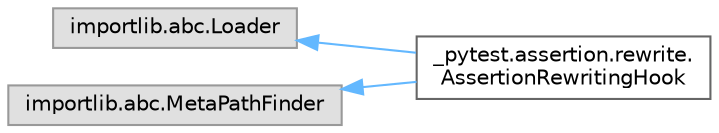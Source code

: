 digraph "Graphical Class Hierarchy"
{
 // LATEX_PDF_SIZE
  bgcolor="transparent";
  edge [fontname=Helvetica,fontsize=10,labelfontname=Helvetica,labelfontsize=10];
  node [fontname=Helvetica,fontsize=10,shape=box,height=0.2,width=0.4];
  rankdir="LR";
  Node0 [id="Node000000",label="importlib.abc.Loader",height=0.2,width=0.4,color="grey60", fillcolor="#E0E0E0", style="filled",tooltip=" "];
  Node0 -> Node1 [id="edge1945_Node000000_Node000001",dir="back",color="steelblue1",style="solid",tooltip=" "];
  Node1 [id="Node000001",label="_pytest.assertion.rewrite.\lAssertionRewritingHook",height=0.2,width=0.4,color="grey40", fillcolor="white", style="filled",URL="$class__pytest_1_1assertion_1_1rewrite_1_1_assertion_rewriting_hook.html",tooltip=" "];
  Node2 [id="Node000002",label="importlib.abc.MetaPathFinder",height=0.2,width=0.4,color="grey60", fillcolor="#E0E0E0", style="filled",tooltip=" "];
  Node2 -> Node1 [id="edge1946_Node000002_Node000001",dir="back",color="steelblue1",style="solid",tooltip=" "];
}
